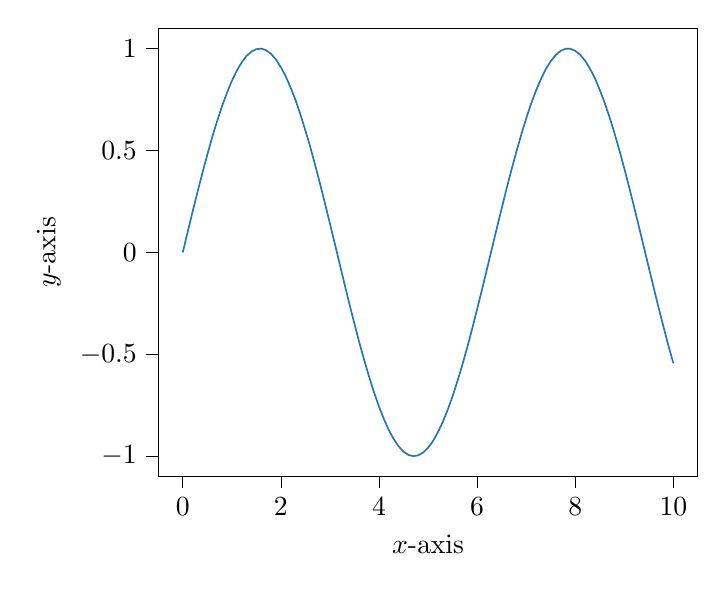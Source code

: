 % This file was created by tikzplotlib v0.9.2.
\begin{tikzpicture}

\definecolor{color0}{rgb}{0.122,0.467,0.706}

\begin{axis}[
tick align=outside,
tick pos=left,
x grid style={white!69.02!black},
xlabel={\(\displaystyle x\)-axis},
xmin=-0.5, xmax=10.5,
xtick style={color=black},
y grid style={white!69.02!black},
ylabel={\(\displaystyle y\)-axis},
ymin=-1.1, ymax=1.1,
ytick style={color=black}
]
\addplot [semithick, color0]
table {%
0 0
0.1 0.1
0.2 0.199
0.3 0.296
0.4 0.389
0.5 0.479
0.6 0.565
0.7 0.644
0.8 0.717
0.9 0.783
1 0.841
1.1 0.891
1.2 0.932
1.3 0.964
1.4 0.985
1.5 0.997
1.6 1.0
1.7 0.992
1.8 0.974
1.9 0.946
2 0.909
2.1 0.863
2.2 0.808
2.3 0.746
2.4 0.675
2.5 0.598
2.6 0.516
2.7 0.427
2.8 0.335
2.9 0.239
3 0.141
3.1 0.042
3.2 -0.058
3.3 -0.158
3.4 -0.256
3.5 -0.351
3.6 -0.443
3.7 -0.53
3.8 -0.612
3.9 -0.688
4 -0.757
4.1 -0.818
4.2 -0.872
4.3 -0.916
4.4 -0.952
4.5 -0.978
4.6 -0.994
4.7 -1.0
4.8 -0.996
4.9 -0.982
5 -0.959
5.1 -0.926
5.2 -0.883
5.3 -0.832
5.4 -0.773
5.5 -0.706
5.6 -0.631
5.7 -0.551
5.8 -0.465
5.9 -0.374
6 -0.279
6.1 -0.182
6.2 -0.083
6.3 0.017
6.4 0.117
6.5 0.215
6.6 0.312
6.7 0.405
6.8 0.494
6.9 0.578
7 0.657
7.1 0.729
7.2 0.794
7.3 0.85
7.4 0.899
7.5 0.938
7.6 0.968
7.7 0.988
7.8 0.999
7.9 0.999
8 0.989
8.1 0.97
8.2 0.941
8.3 0.902
8.4 0.855
8.5 0.798
8.6 0.734
8.7 0.663
8.8 0.585
8.9 0.501
9 0.412
9.1 0.319
9.2 0.223
9.3 0.124
9.4 0.025
9.5 -0.075
9.6 -0.174
9.7 -0.272
9.8 -0.366
9.9 -0.458
10 -0.544
};
\end{axis}

\end{tikzpicture}
